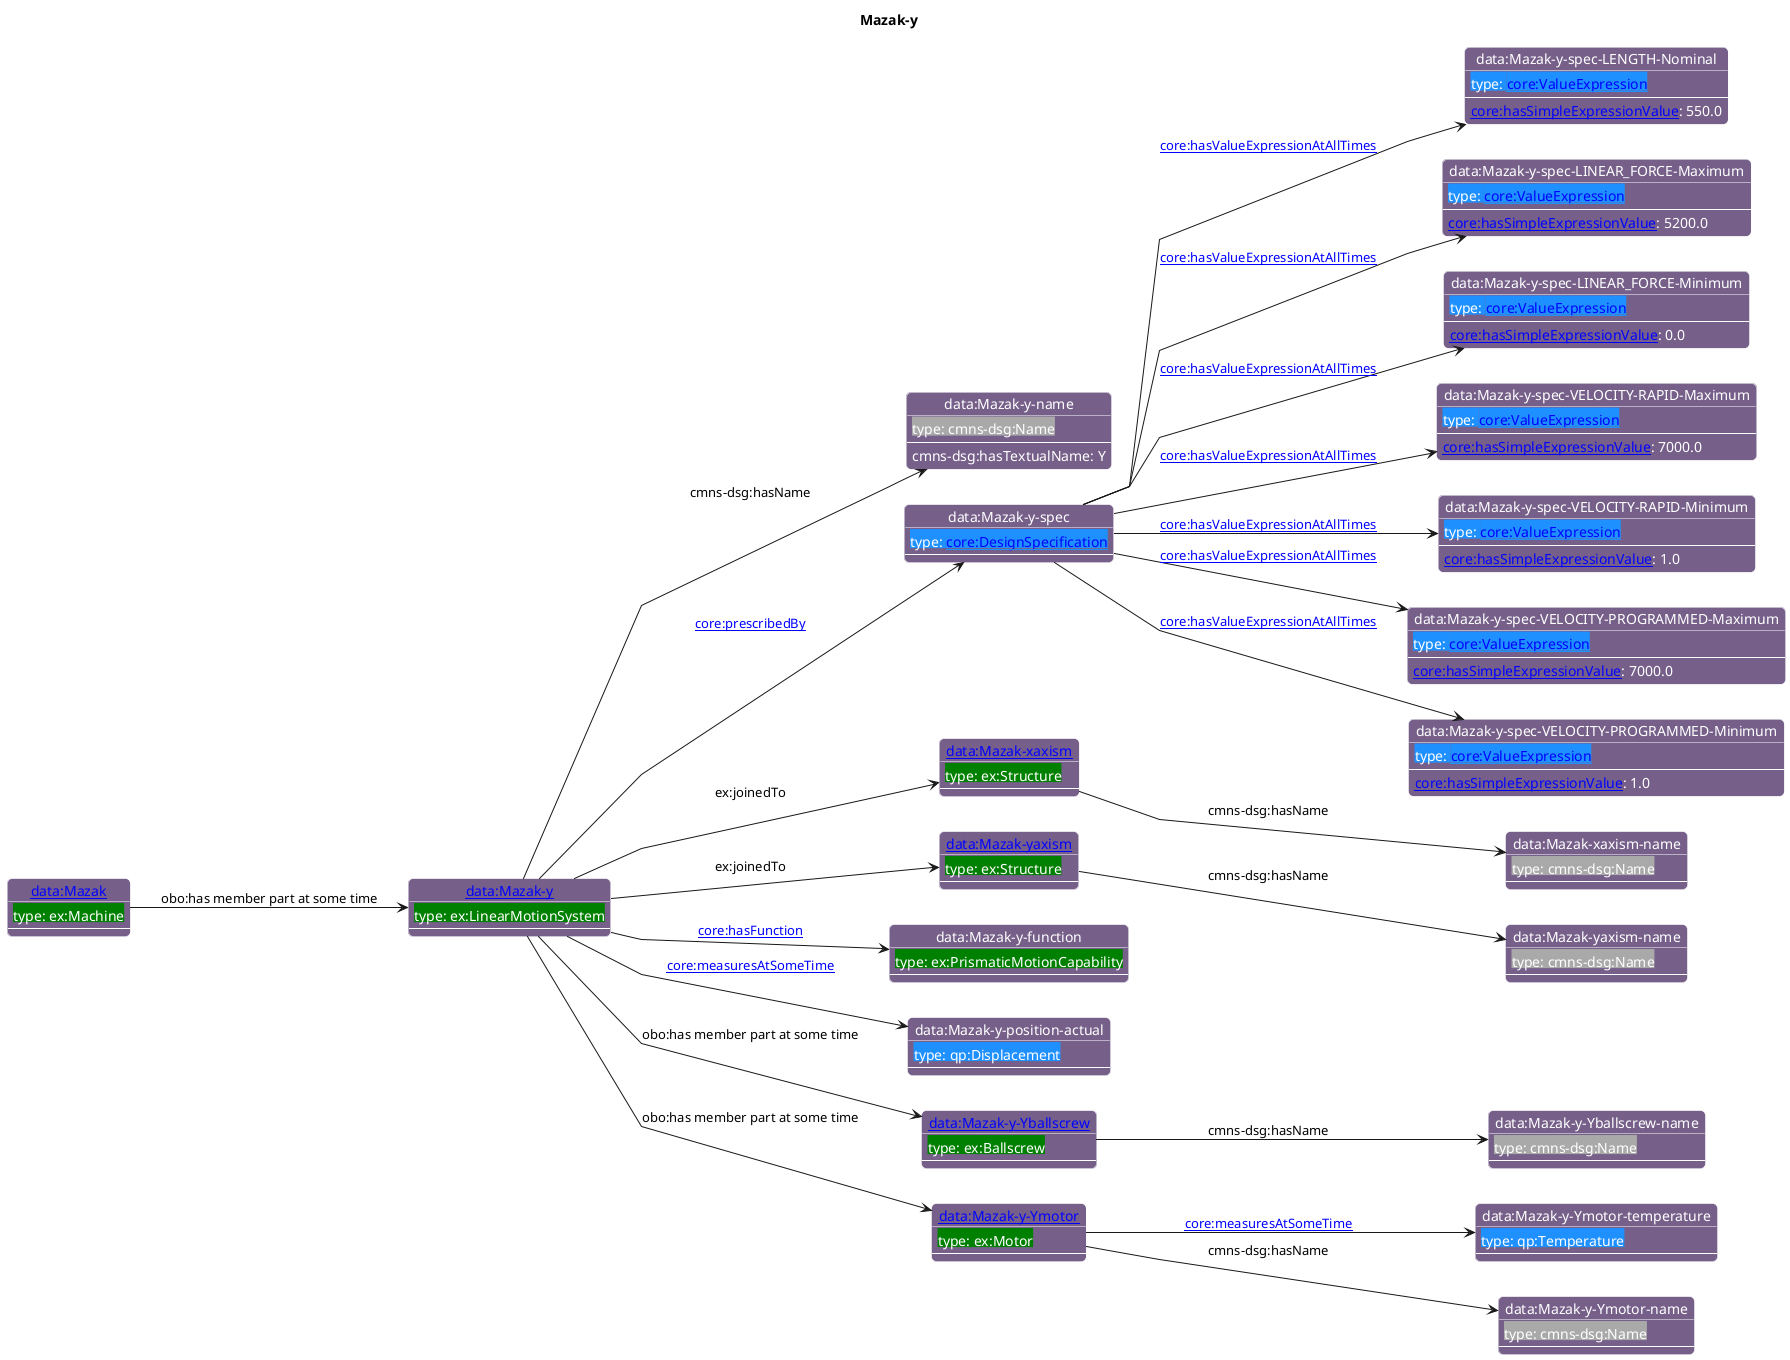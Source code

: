 @startuml
skinparam linetype polyline
left to right direction
title Mazak-y

skinparam roundCorner 10

skinparam object {
  BackgroundColor 76608A
  fontColor White
  BorderColor White 
  FontName Helvetica   
}

skinparam class{
   BackgroundColor White
   fontColor black
   FontStyle bold
   FontName Helvetica
}

object "[[./Mazak-y.html data:Mazak-y]]" as o1 #76608A {
 <back:#Green>type: ex:LinearMotionSystem</back> 
---
 }
object "data:Mazak-y-name" as o2 #76608A {
 <back:#DarkGrey>type: cmns-dsg:Name</back> 
---
 }
object "data:Mazak-y-spec" as o3 #76608A {
 <back:#1E90FF>type: [[https://spec.industrialontologies.org/ontology/core/Core/DesignSpecification core:DesignSpecification]]</back> 
---
 }
object "data:Mazak-y-spec-LENGTH-Nominal" as o4 #76608A {
 <back:#1E90FF>type: [[https://spec.industrialontologies.org/ontology/core/Core/ValueExpression core:ValueExpression]]</back> 
---
 }
object "data:Mazak-y-spec-LINEAR_FORCE-Maximum" as o5 #76608A {
 <back:#1E90FF>type: [[https://spec.industrialontologies.org/ontology/core/Core/ValueExpression core:ValueExpression]]</back> 
---
 }
object "data:Mazak-y-spec-LINEAR_FORCE-Minimum" as o6 #76608A {
 <back:#1E90FF>type: [[https://spec.industrialontologies.org/ontology/core/Core/ValueExpression core:ValueExpression]]</back> 
---
 }
object "data:Mazak-y-spec-VELOCITY-RAPID-Maximum" as o7 #76608A {
 <back:#1E90FF>type: [[https://spec.industrialontologies.org/ontology/core/Core/ValueExpression core:ValueExpression]]</back> 
---
 }
object "data:Mazak-y-spec-VELOCITY-RAPID-Minimum" as o8 #76608A {
 <back:#1E90FF>type: [[https://spec.industrialontologies.org/ontology/core/Core/ValueExpression core:ValueExpression]]</back> 
---
 }
object "data:Mazak-y-spec-VELOCITY-PROGRAMMED-Maximum" as o9 #76608A {
 <back:#1E90FF>type: [[https://spec.industrialontologies.org/ontology/core/Core/ValueExpression core:ValueExpression]]</back> 
---
 }
object "data:Mazak-y-spec-VELOCITY-PROGRAMMED-Minimum" as o10 #76608A {
 <back:#1E90FF>type: [[https://spec.industrialontologies.org/ontology/core/Core/ValueExpression core:ValueExpression]]</back> 
---
 }
object "[[./Mazak-xaxism.html data:Mazak-xaxism]]" as o11 #76608A {
 <back:#Green>type: ex:Structure</back> 
---
 }
object "data:Mazak-xaxism-name" as o12 #76608A {
 <back:#DarkGrey>type: cmns-dsg:Name</back> 
---
 }
object "[[./Mazak-yaxism.html data:Mazak-yaxism]]" as o13 #76608A {
 <back:#Green>type: ex:Structure</back> 
---
 }
object "data:Mazak-yaxism-name" as o14 #76608A {
 <back:#DarkGrey>type: cmns-dsg:Name</back> 
---
 }
object "data:Mazak-y-function" as o15 #76608A {
 <back:#Green>type: ex:PrismaticMotionCapability</back> 
---
 }
object "data:Mazak-y-position-actual" as o16 #76608A {
 <back:#1E90FF>type: qp:Displacement</back> 
---
 }
object "[[./Mazak-y-Yballscrew.html data:Mazak-y-Yballscrew]]" as o17 #76608A {
 <back:#Green>type: ex:Ballscrew</back> 
---
 }
object "data:Mazak-y-Yballscrew-name" as o18 #76608A {
 <back:#DarkGrey>type: cmns-dsg:Name</back> 
---
 }
object "[[./Mazak-y-Ymotor.html data:Mazak-y-Ymotor]]" as o19 #76608A {
 <back:#Green>type: ex:Motor</back> 
---
 }
object "data:Mazak-y-Ymotor-temperature" as o20 #76608A {
 <back:#1E90FF>type: qp:Temperature</back> 
---
 }
object "data:Mazak-y-Ymotor-name" as o21 #76608A {
 <back:#DarkGrey>type: cmns-dsg:Name</back> 
---
 }
object "[[./Mazak.html data:Mazak]]" as o22 #76608A {
 <back:#Green>type: ex:Machine</back> 
---
 }
o1 --> o2 : cmns-dsg:hasName
o2 : cmns-dsg:hasTextualName: Y
o1 --> o3 : [[https://spec.industrialontologies.org/ontology/core/Core/prescribedBy core:prescribedBy]]
o3 --> o4 : [[https://spec.industrialontologies.org/ontology/core/Core/hasValueExpressionAtAllTimes core:hasValueExpressionAtAllTimes]]
o4 : [[https://spec.industrialontologies.org/ontology/core/Core/hasSimpleExpressionValue core:hasSimpleExpressionValue]]: 550.0
o3 --> o5 : [[https://spec.industrialontologies.org/ontology/core/Core/hasValueExpressionAtAllTimes core:hasValueExpressionAtAllTimes]]
o5 : [[https://spec.industrialontologies.org/ontology/core/Core/hasSimpleExpressionValue core:hasSimpleExpressionValue]]: 5200.0
o3 --> o6 : [[https://spec.industrialontologies.org/ontology/core/Core/hasValueExpressionAtAllTimes core:hasValueExpressionAtAllTimes]]
o6 : [[https://spec.industrialontologies.org/ontology/core/Core/hasSimpleExpressionValue core:hasSimpleExpressionValue]]: 0.0
o3 --> o7 : [[https://spec.industrialontologies.org/ontology/core/Core/hasValueExpressionAtAllTimes core:hasValueExpressionAtAllTimes]]
o7 : [[https://spec.industrialontologies.org/ontology/core/Core/hasSimpleExpressionValue core:hasSimpleExpressionValue]]: 7000.0
o3 --> o8 : [[https://spec.industrialontologies.org/ontology/core/Core/hasValueExpressionAtAllTimes core:hasValueExpressionAtAllTimes]]
o8 : [[https://spec.industrialontologies.org/ontology/core/Core/hasSimpleExpressionValue core:hasSimpleExpressionValue]]: 1.0
o3 --> o9 : [[https://spec.industrialontologies.org/ontology/core/Core/hasValueExpressionAtAllTimes core:hasValueExpressionAtAllTimes]]
o9 : [[https://spec.industrialontologies.org/ontology/core/Core/hasSimpleExpressionValue core:hasSimpleExpressionValue]]: 7000.0
o3 --> o10 : [[https://spec.industrialontologies.org/ontology/core/Core/hasValueExpressionAtAllTimes core:hasValueExpressionAtAllTimes]]
o10 : [[https://spec.industrialontologies.org/ontology/core/Core/hasSimpleExpressionValue core:hasSimpleExpressionValue]]: 1.0
o1 --> o11 : ex:joinedTo
o11 --> o12 : cmns-dsg:hasName
o1 --> o13 : ex:joinedTo
o13 --> o14 : cmns-dsg:hasName
o1 --> o15 : [[https://spec.industrialontologies.org/ontology/core/Core/hasFunction core:hasFunction]]
o1 --> o16 : [[https://spec.industrialontologies.org/ontology/core/Core/measuresAtSomeTime core:measuresAtSomeTime]]
o1 --> o17 : obo:has member part at some time
o17 --> o18 : cmns-dsg:hasName
o1 --> o19 : obo:has member part at some time
o19 --> o20 : [[https://spec.industrialontologies.org/ontology/core/Core/measuresAtSomeTime core:measuresAtSomeTime]]
o19 --> o21 : cmns-dsg:hasName
o22 --> o1 : obo:has member part at some time
@enduml

